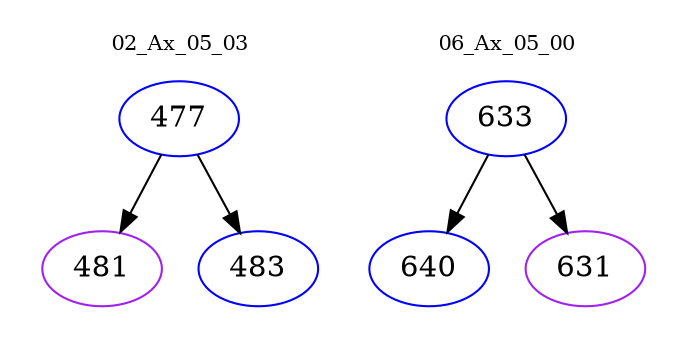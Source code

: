 digraph{
subgraph cluster_0 {
color = white
label = "02_Ax_05_03";
fontsize=10;
T0_477 [label="477", color="blue"]
T0_477 -> T0_481 [color="black"]
T0_481 [label="481", color="purple"]
T0_477 -> T0_483 [color="black"]
T0_483 [label="483", color="blue"]
}
subgraph cluster_1 {
color = white
label = "06_Ax_05_00";
fontsize=10;
T1_633 [label="633", color="blue"]
T1_633 -> T1_640 [color="black"]
T1_640 [label="640", color="blue"]
T1_633 -> T1_631 [color="black"]
T1_631 [label="631", color="purple"]
}
}
